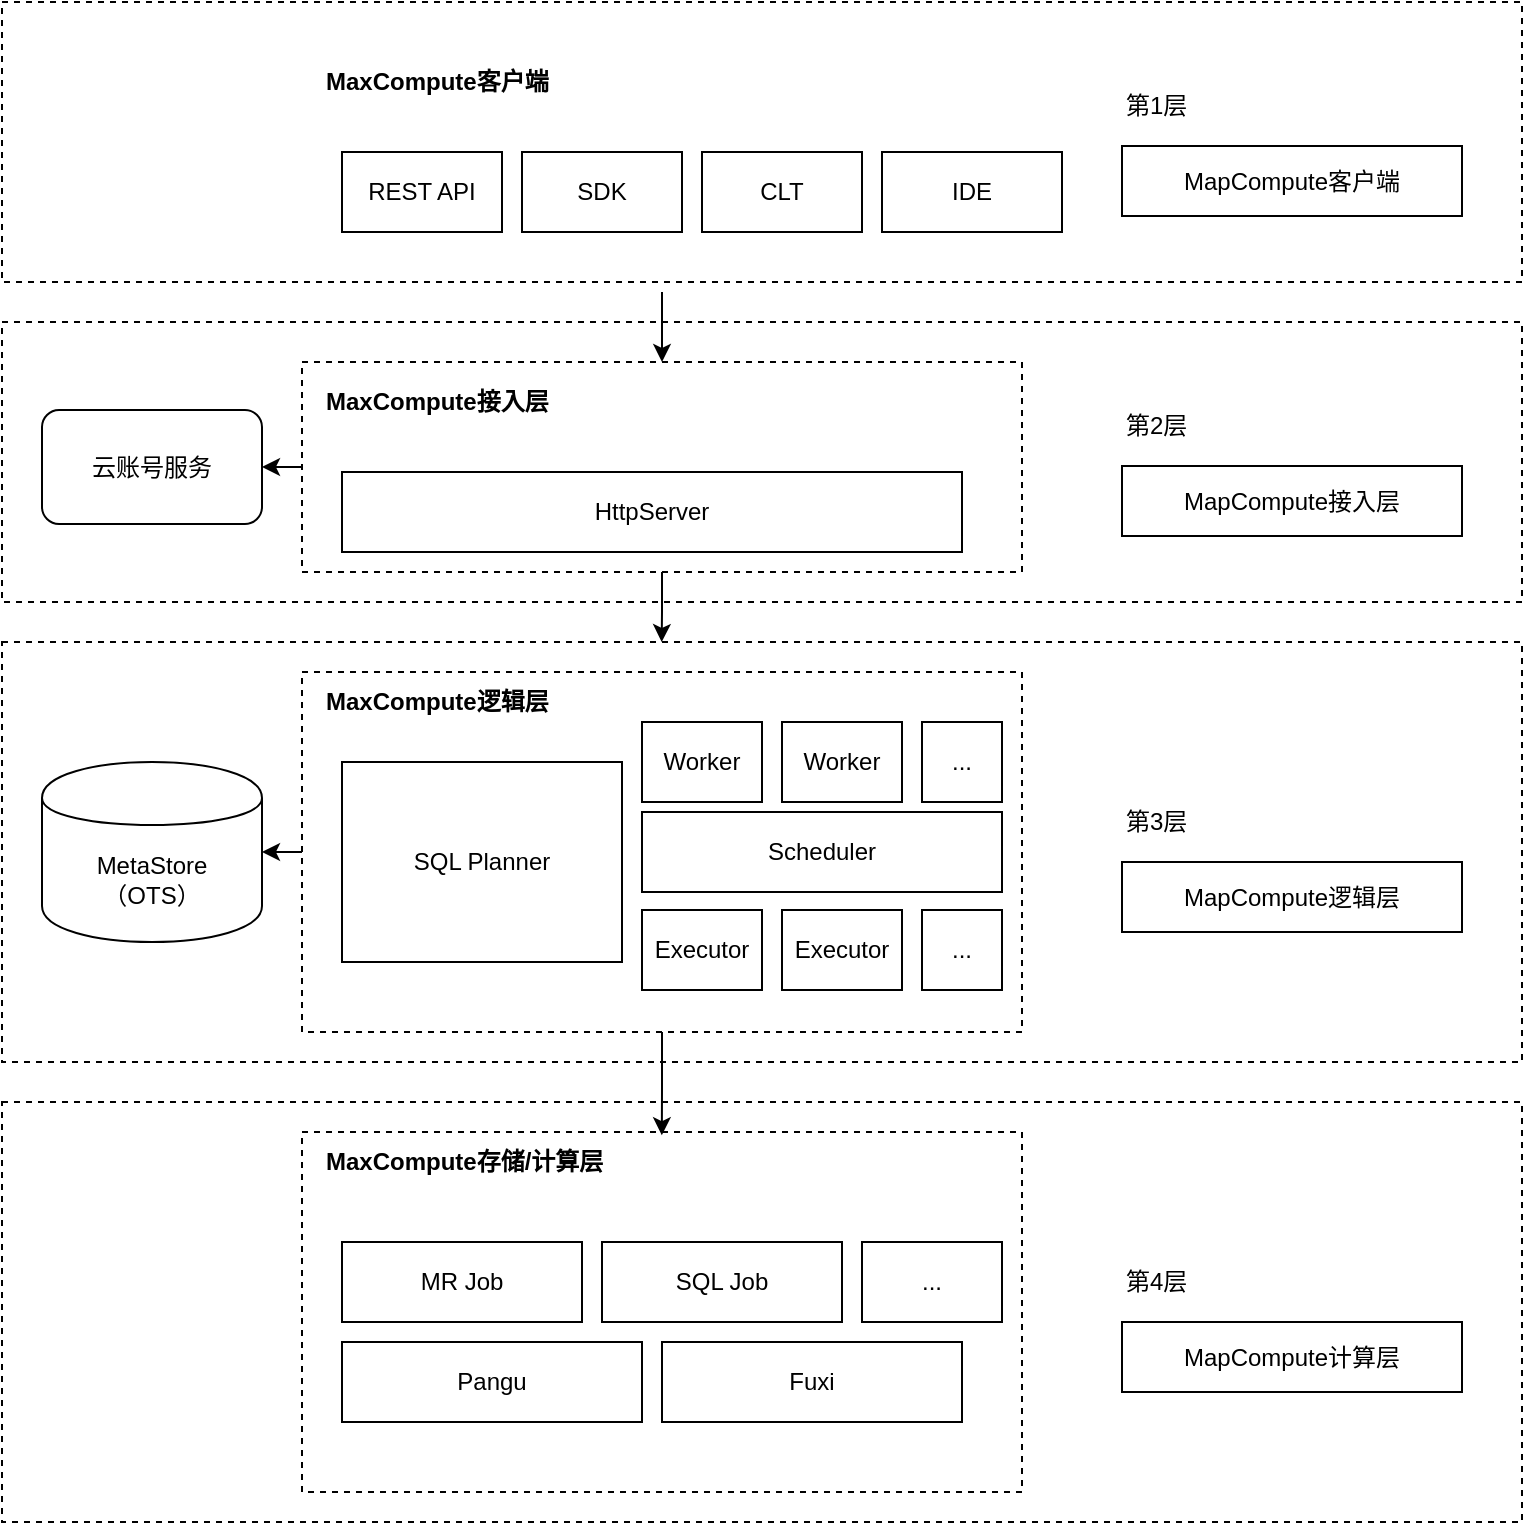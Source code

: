 <mxfile version="12.6.5" type="device"><diagram id="378t9902V68-qu7GB-W6" name="Page-1"><mxGraphModel dx="1024" dy="3892" grid="1" gridSize="10" guides="1" tooltips="1" connect="1" arrows="1" fold="1" page="1" pageScale="1" pageWidth="2339" pageHeight="3300" math="0" shadow="0"><root><mxCell id="0"/><mxCell id="1" parent="0"/><mxCell id="nkHvMHRU6IBWauTnIdOI-1" value="" style="rounded=0;whiteSpace=wrap;html=1;dashed=1;" vertex="1" parent="1"><mxGeometry x="70" y="510" width="760" height="210" as="geometry"/></mxCell><mxCell id="nkHvMHRU6IBWauTnIdOI-2" value="" style="rounded=0;whiteSpace=wrap;html=1;dashed=1;" vertex="1" parent="1"><mxGeometry x="220" y="525" width="360" height="180" as="geometry"/></mxCell><mxCell id="nkHvMHRU6IBWauTnIdOI-3" value="&lt;b&gt;MaxCompute存储/计算层&lt;/b&gt;" style="text;html=1;strokeColor=none;fillColor=none;align=left;verticalAlign=middle;whiteSpace=wrap;rounded=0;dashed=1;" vertex="1" parent="1"><mxGeometry x="230" y="530" width="180" height="20" as="geometry"/></mxCell><mxCell id="nkHvMHRU6IBWauTnIdOI-4" value="MR Job" style="rounded=0;whiteSpace=wrap;html=1;" vertex="1" parent="1"><mxGeometry x="240" y="580" width="120" height="40" as="geometry"/></mxCell><mxCell id="nkHvMHRU6IBWauTnIdOI-5" value="SQL Job" style="rounded=0;whiteSpace=wrap;html=1;" vertex="1" parent="1"><mxGeometry x="370" y="580" width="120" height="40" as="geometry"/></mxCell><mxCell id="nkHvMHRU6IBWauTnIdOI-6" value="..." style="rounded=0;whiteSpace=wrap;html=1;" vertex="1" parent="1"><mxGeometry x="500" y="580" width="70" height="40" as="geometry"/></mxCell><mxCell id="nkHvMHRU6IBWauTnIdOI-7" value="Pangu" style="rounded=0;whiteSpace=wrap;html=1;" vertex="1" parent="1"><mxGeometry x="240" y="630" width="150" height="40" as="geometry"/></mxCell><mxCell id="nkHvMHRU6IBWauTnIdOI-8" value="Fuxi" style="rounded=0;whiteSpace=wrap;html=1;" vertex="1" parent="1"><mxGeometry x="400" y="630" width="150" height="40" as="geometry"/></mxCell><mxCell id="nkHvMHRU6IBWauTnIdOI-9" value="MapCompute计算层" style="rounded=0;whiteSpace=wrap;html=1;" vertex="1" parent="1"><mxGeometry x="630" y="620" width="170" height="35" as="geometry"/></mxCell><mxCell id="nkHvMHRU6IBWauTnIdOI-11" value="第4层" style="text;html=1;strokeColor=none;fillColor=none;align=left;verticalAlign=middle;whiteSpace=wrap;rounded=0;" vertex="1" parent="1"><mxGeometry x="630" y="590" width="40" height="20" as="geometry"/></mxCell><mxCell id="nkHvMHRU6IBWauTnIdOI-12" value="" style="rounded=0;whiteSpace=wrap;html=1;dashed=1;" vertex="1" parent="1"><mxGeometry x="70" y="280" width="760" height="210" as="geometry"/></mxCell><mxCell id="nkHvMHRU6IBWauTnIdOI-56" style="edgeStyle=orthogonalEdgeStyle;rounded=0;orthogonalLoop=1;jettySize=auto;html=1;entryX=0.944;entryY=-0.17;entryDx=0;entryDy=0;entryPerimeter=0;" edge="1" parent="1" source="nkHvMHRU6IBWauTnIdOI-13" target="nkHvMHRU6IBWauTnIdOI-3"><mxGeometry relative="1" as="geometry"/></mxCell><mxCell id="nkHvMHRU6IBWauTnIdOI-13" value="" style="rounded=0;whiteSpace=wrap;html=1;dashed=1;" vertex="1" parent="1"><mxGeometry x="220" y="295" width="360" height="180" as="geometry"/></mxCell><mxCell id="nkHvMHRU6IBWauTnIdOI-14" value="&lt;b&gt;MaxCompute逻辑层&lt;/b&gt;" style="text;html=1;strokeColor=none;fillColor=none;align=left;verticalAlign=middle;whiteSpace=wrap;rounded=0;dashed=1;" vertex="1" parent="1"><mxGeometry x="230" y="300" width="180" height="20" as="geometry"/></mxCell><mxCell id="nkHvMHRU6IBWauTnIdOI-15" value="Worker" style="rounded=0;whiteSpace=wrap;html=1;" vertex="1" parent="1"><mxGeometry x="390" y="320" width="60" height="40" as="geometry"/></mxCell><mxCell id="nkHvMHRU6IBWauTnIdOI-16" value="Worker" style="rounded=0;whiteSpace=wrap;html=1;" vertex="1" parent="1"><mxGeometry x="460" y="320" width="60" height="40" as="geometry"/></mxCell><mxCell id="nkHvMHRU6IBWauTnIdOI-17" value="..." style="rounded=0;whiteSpace=wrap;html=1;" vertex="1" parent="1"><mxGeometry x="530" y="320" width="40" height="40" as="geometry"/></mxCell><mxCell id="nkHvMHRU6IBWauTnIdOI-18" value="SQL Planner" style="rounded=0;whiteSpace=wrap;html=1;" vertex="1" parent="1"><mxGeometry x="240" y="340" width="140" height="100" as="geometry"/></mxCell><mxCell id="nkHvMHRU6IBWauTnIdOI-19" value="Scheduler" style="rounded=0;whiteSpace=wrap;html=1;" vertex="1" parent="1"><mxGeometry x="390" y="365" width="180" height="40" as="geometry"/></mxCell><mxCell id="nkHvMHRU6IBWauTnIdOI-20" value="MapCompute逻辑层" style="rounded=0;whiteSpace=wrap;html=1;" vertex="1" parent="1"><mxGeometry x="630" y="390" width="170" height="35" as="geometry"/></mxCell><mxCell id="nkHvMHRU6IBWauTnIdOI-21" value="第3层" style="text;html=1;strokeColor=none;fillColor=none;align=left;verticalAlign=middle;whiteSpace=wrap;rounded=0;" vertex="1" parent="1"><mxGeometry x="630" y="360" width="40" height="20" as="geometry"/></mxCell><mxCell id="nkHvMHRU6IBWauTnIdOI-22" value="MetaStore&lt;br&gt;（OTS）" style="shape=cylinder;whiteSpace=wrap;html=1;boundedLbl=1;backgroundOutline=1;" vertex="1" parent="1"><mxGeometry x="90" y="340" width="110" height="90" as="geometry"/></mxCell><mxCell id="nkHvMHRU6IBWauTnIdOI-23" value="" style="endArrow=classic;html=1;exitX=0;exitY=0.5;exitDx=0;exitDy=0;entryX=1;entryY=0.5;entryDx=0;entryDy=0;" edge="1" parent="1" source="nkHvMHRU6IBWauTnIdOI-13" target="nkHvMHRU6IBWauTnIdOI-22"><mxGeometry width="50" height="50" relative="1" as="geometry"><mxPoint x="160" y="490" as="sourcePoint"/><mxPoint x="210" y="440" as="targetPoint"/></mxGeometry></mxCell><mxCell id="nkHvMHRU6IBWauTnIdOI-24" value="Executor" style="rounded=0;whiteSpace=wrap;html=1;" vertex="1" parent="1"><mxGeometry x="390" y="414" width="60" height="40" as="geometry"/></mxCell><mxCell id="nkHvMHRU6IBWauTnIdOI-25" value="Executor" style="rounded=0;whiteSpace=wrap;html=1;" vertex="1" parent="1"><mxGeometry x="460" y="414" width="60" height="40" as="geometry"/></mxCell><mxCell id="nkHvMHRU6IBWauTnIdOI-26" value="..." style="rounded=0;whiteSpace=wrap;html=1;" vertex="1" parent="1"><mxGeometry x="530" y="414" width="40" height="40" as="geometry"/></mxCell><mxCell id="nkHvMHRU6IBWauTnIdOI-27" value="" style="rounded=0;whiteSpace=wrap;html=1;dashed=1;" vertex="1" parent="1"><mxGeometry x="70" y="120" width="760" height="140" as="geometry"/></mxCell><mxCell id="nkHvMHRU6IBWauTnIdOI-57" style="edgeStyle=orthogonalEdgeStyle;rounded=0;orthogonalLoop=1;jettySize=auto;html=1;entryX=0.434;entryY=0;entryDx=0;entryDy=0;entryPerimeter=0;" edge="1" parent="1" source="nkHvMHRU6IBWauTnIdOI-28" target="nkHvMHRU6IBWauTnIdOI-12"><mxGeometry relative="1" as="geometry"/></mxCell><mxCell id="nkHvMHRU6IBWauTnIdOI-28" value="" style="rounded=0;whiteSpace=wrap;html=1;dashed=1;" vertex="1" parent="1"><mxGeometry x="220" y="140" width="360" height="105" as="geometry"/></mxCell><mxCell id="nkHvMHRU6IBWauTnIdOI-29" value="&lt;b&gt;MaxCompute接入层&lt;/b&gt;" style="text;html=1;strokeColor=none;fillColor=none;align=left;verticalAlign=middle;whiteSpace=wrap;rounded=0;dashed=1;" vertex="1" parent="1"><mxGeometry x="230" y="150" width="180" height="20" as="geometry"/></mxCell><mxCell id="nkHvMHRU6IBWauTnIdOI-34" value="HttpServer" style="rounded=0;whiteSpace=wrap;html=1;" vertex="1" parent="1"><mxGeometry x="240" y="195" width="310" height="40" as="geometry"/></mxCell><mxCell id="nkHvMHRU6IBWauTnIdOI-35" value="MapCompute接入层" style="rounded=0;whiteSpace=wrap;html=1;" vertex="1" parent="1"><mxGeometry x="630" y="192" width="170" height="35" as="geometry"/></mxCell><mxCell id="nkHvMHRU6IBWauTnIdOI-36" value="第2层" style="text;html=1;strokeColor=none;fillColor=none;align=left;verticalAlign=middle;whiteSpace=wrap;rounded=0;" vertex="1" parent="1"><mxGeometry x="630" y="162" width="40" height="20" as="geometry"/></mxCell><mxCell id="nkHvMHRU6IBWauTnIdOI-38" value="" style="endArrow=classic;html=1;exitX=0;exitY=0.5;exitDx=0;exitDy=0;entryX=1;entryY=0.5;entryDx=0;entryDy=0;" edge="1" parent="1" source="nkHvMHRU6IBWauTnIdOI-28" target="nkHvMHRU6IBWauTnIdOI-44"><mxGeometry width="50" height="50" relative="1" as="geometry"><mxPoint x="160" y="260" as="sourcePoint"/><mxPoint x="200" y="155" as="targetPoint"/></mxGeometry></mxCell><mxCell id="nkHvMHRU6IBWauTnIdOI-44" value="云账号服务" style="rounded=1;whiteSpace=wrap;html=1;" vertex="1" parent="1"><mxGeometry x="90" y="164" width="110" height="57" as="geometry"/></mxCell><mxCell id="nkHvMHRU6IBWauTnIdOI-45" value="" style="rounded=0;whiteSpace=wrap;html=1;dashed=1;" vertex="1" parent="1"><mxGeometry x="70" y="-40" width="760" height="140" as="geometry"/></mxCell><mxCell id="nkHvMHRU6IBWauTnIdOI-47" value="&lt;b&gt;MaxCompute客户端&lt;/b&gt;" style="text;html=1;strokeColor=none;fillColor=none;align=left;verticalAlign=middle;whiteSpace=wrap;rounded=0;dashed=1;" vertex="1" parent="1"><mxGeometry x="230" y="-10" width="180" height="20" as="geometry"/></mxCell><mxCell id="nkHvMHRU6IBWauTnIdOI-48" value="REST API" style="rounded=0;whiteSpace=wrap;html=1;" vertex="1" parent="1"><mxGeometry x="240" y="35" width="80" height="40" as="geometry"/></mxCell><mxCell id="nkHvMHRU6IBWauTnIdOI-49" value="MapCompute客户端" style="rounded=0;whiteSpace=wrap;html=1;" vertex="1" parent="1"><mxGeometry x="630" y="32" width="170" height="35" as="geometry"/></mxCell><mxCell id="nkHvMHRU6IBWauTnIdOI-50" value="第1层" style="text;html=1;strokeColor=none;fillColor=none;align=left;verticalAlign=middle;whiteSpace=wrap;rounded=0;" vertex="1" parent="1"><mxGeometry x="630" y="2" width="40" height="20" as="geometry"/></mxCell><mxCell id="nkHvMHRU6IBWauTnIdOI-53" value="SDK" style="rounded=0;whiteSpace=wrap;html=1;" vertex="1" parent="1"><mxGeometry x="330" y="35" width="80" height="40" as="geometry"/></mxCell><mxCell id="nkHvMHRU6IBWauTnIdOI-54" value="CLT" style="rounded=0;whiteSpace=wrap;html=1;" vertex="1" parent="1"><mxGeometry x="420" y="35" width="80" height="40" as="geometry"/></mxCell><mxCell id="nkHvMHRU6IBWauTnIdOI-55" value="IDE" style="rounded=0;whiteSpace=wrap;html=1;" vertex="1" parent="1"><mxGeometry x="510" y="35" width="90" height="40" as="geometry"/></mxCell><mxCell id="nkHvMHRU6IBWauTnIdOI-58" value="" style="endArrow=classic;html=1;entryX=0.5;entryY=0;entryDx=0;entryDy=0;" edge="1" parent="1" target="nkHvMHRU6IBWauTnIdOI-28"><mxGeometry width="50" height="50" relative="1" as="geometry"><mxPoint x="400" y="105" as="sourcePoint"/><mxPoint x="480" y="-100" as="targetPoint"/></mxGeometry></mxCell></root></mxGraphModel></diagram></mxfile>